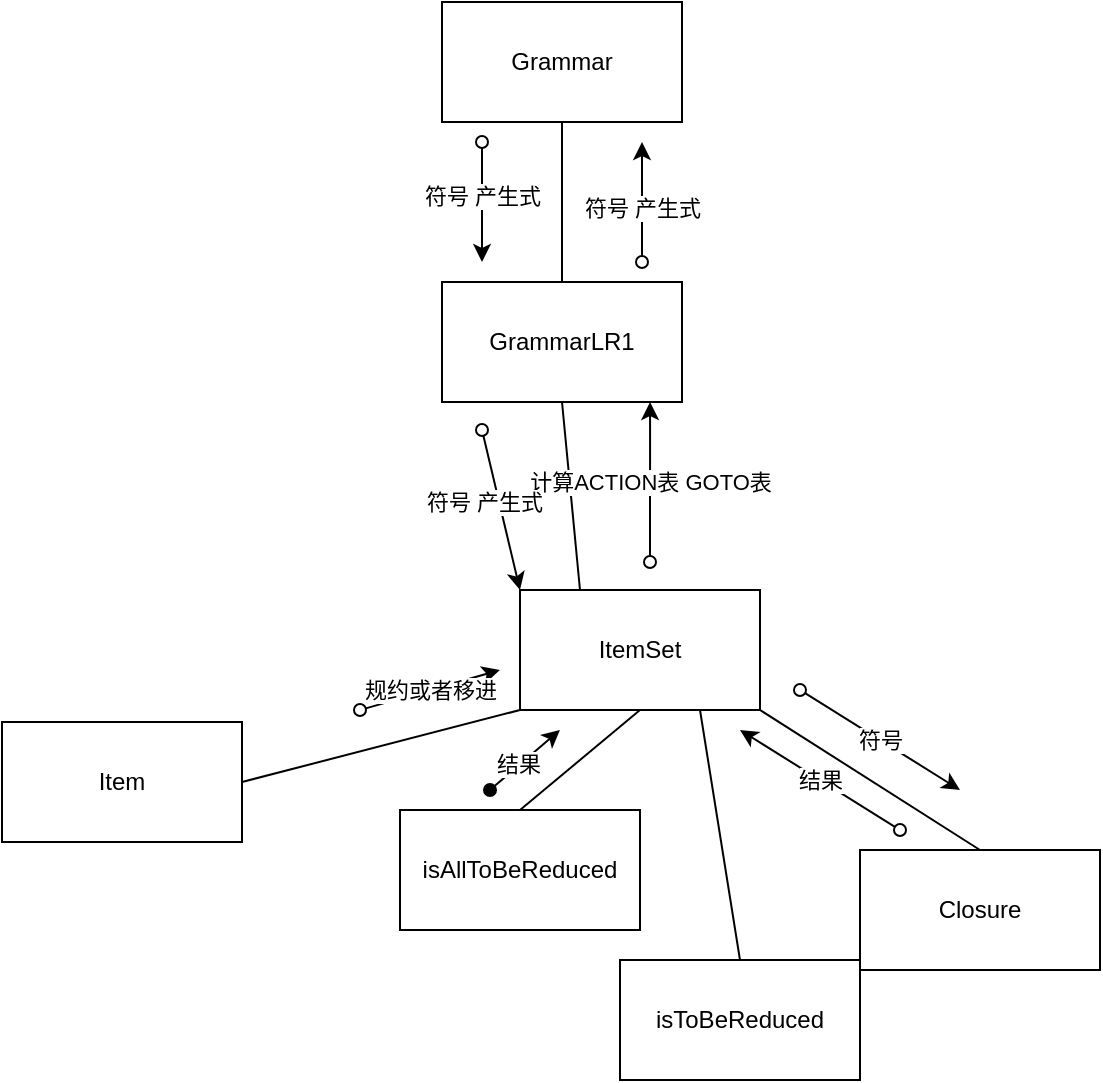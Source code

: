 <mxfile>
    <diagram id="SwnVi8y9SsxhLdi97-zO" name="第 1 页">
        <mxGraphModel dx="663" dy="680" grid="1" gridSize="10" guides="1" tooltips="1" connect="1" arrows="1" fold="1" page="1" pageScale="1" pageWidth="827" pageHeight="1169" math="0" shadow="0">
            <root>
                <mxCell id="0"/>
                <mxCell id="1" parent="0"/>
                <mxCell id="18" style="edgeStyle=none;html=1;exitX=0.5;exitY=1;exitDx=0;exitDy=0;entryX=0.5;entryY=0;entryDx=0;entryDy=0;startArrow=none;startFill=0;endArrow=none;endFill=0;" edge="1" parent="1" source="2" target="3">
                    <mxGeometry relative="1" as="geometry"/>
                </mxCell>
                <mxCell id="2" value="Grammar" style="rounded=0;whiteSpace=wrap;html=1;" vertex="1" parent="1">
                    <mxGeometry x="270" y="60" width="120" height="60" as="geometry"/>
                </mxCell>
                <mxCell id="17" style="edgeStyle=none;html=1;exitX=0.5;exitY=1;exitDx=0;exitDy=0;entryX=0.25;entryY=0;entryDx=0;entryDy=0;startArrow=none;startFill=0;endArrow=none;endFill=0;" edge="1" parent="1" source="3" target="5">
                    <mxGeometry relative="1" as="geometry"/>
                </mxCell>
                <mxCell id="3" value="GrammarLR1" style="rounded=0;whiteSpace=wrap;html=1;" vertex="1" parent="1">
                    <mxGeometry x="270" y="200" width="120" height="60" as="geometry"/>
                </mxCell>
                <mxCell id="4" value="Item" style="rounded=0;whiteSpace=wrap;html=1;" vertex="1" parent="1">
                    <mxGeometry x="50" y="420" width="120" height="60" as="geometry"/>
                </mxCell>
                <mxCell id="10" value="计算ACTION表 GOTO表" style="edgeStyle=none;html=1;entryX=0.867;entryY=1;entryDx=0;entryDy=0;entryPerimeter=0;startArrow=oval;startFill=0;" edge="1" parent="1" target="3">
                    <mxGeometry relative="1" as="geometry">
                        <mxPoint x="374" y="340" as="sourcePoint"/>
                    </mxGeometry>
                </mxCell>
                <mxCell id="16" style="edgeStyle=none;html=1;exitX=0;exitY=1;exitDx=0;exitDy=0;entryX=1;entryY=0.5;entryDx=0;entryDy=0;startArrow=none;startFill=0;endArrow=none;endFill=0;" edge="1" parent="1" source="5" target="4">
                    <mxGeometry relative="1" as="geometry"/>
                </mxCell>
                <mxCell id="25" style="edgeStyle=none;html=1;exitX=1;exitY=1;exitDx=0;exitDy=0;entryX=0.5;entryY=0;entryDx=0;entryDy=0;startArrow=none;startFill=0;endArrow=none;endFill=0;" edge="1" parent="1" source="5" target="24">
                    <mxGeometry relative="1" as="geometry"/>
                </mxCell>
                <mxCell id="27" style="edgeStyle=none;html=1;entryX=0.5;entryY=0;entryDx=0;entryDy=0;startArrow=none;startFill=0;endArrow=none;endFill=0;" edge="1" parent="1" target="26">
                    <mxGeometry relative="1" as="geometry">
                        <mxPoint x="399" y="414" as="sourcePoint"/>
                    </mxGeometry>
                </mxCell>
                <mxCell id="29" style="edgeStyle=none;html=1;exitX=0.5;exitY=1;exitDx=0;exitDy=0;entryX=0.5;entryY=0;entryDx=0;entryDy=0;startArrow=none;startFill=0;endArrow=none;endFill=0;" edge="1" parent="1" source="5" target="28">
                    <mxGeometry relative="1" as="geometry"/>
                </mxCell>
                <mxCell id="5" value="ItemSet" style="rounded=0;whiteSpace=wrap;html=1;" vertex="1" parent="1">
                    <mxGeometry x="309" y="354" width="120" height="60" as="geometry"/>
                </mxCell>
                <mxCell id="12" value="" style="endArrow=classic;html=1;endFill=1;startArrow=oval;startFill=0;" edge="1" parent="1">
                    <mxGeometry width="50" height="50" relative="1" as="geometry">
                        <mxPoint x="290" y="274" as="sourcePoint"/>
                        <mxPoint x="309" y="354" as="targetPoint"/>
                    </mxGeometry>
                </mxCell>
                <mxCell id="13" value="符号 产生式" style="edgeLabel;html=1;align=center;verticalAlign=middle;resizable=0;points=[];" vertex="1" connectable="0" parent="12">
                    <mxGeometry x="-0.1" relative="1" as="geometry">
                        <mxPoint x="-8" as="offset"/>
                    </mxGeometry>
                </mxCell>
                <mxCell id="19" value="" style="endArrow=classic;html=1;endFill=1;startArrow=oval;startFill=0;" edge="1" parent="1">
                    <mxGeometry width="50" height="50" relative="1" as="geometry">
                        <mxPoint x="370" y="190" as="sourcePoint"/>
                        <mxPoint x="370" y="130" as="targetPoint"/>
                    </mxGeometry>
                </mxCell>
                <mxCell id="20" value="符号 产生式" style="edgeLabel;html=1;align=center;verticalAlign=middle;resizable=0;points=[];" vertex="1" connectable="0" parent="19">
                    <mxGeometry x="-0.1" relative="1" as="geometry">
                        <mxPoint as="offset"/>
                    </mxGeometry>
                </mxCell>
                <mxCell id="21" value="" style="endArrow=classic;html=1;endFill=1;startArrow=oval;startFill=0;" edge="1" parent="1">
                    <mxGeometry width="50" height="50" relative="1" as="geometry">
                        <mxPoint x="290" y="130" as="sourcePoint"/>
                        <mxPoint x="290" y="190" as="targetPoint"/>
                    </mxGeometry>
                </mxCell>
                <mxCell id="22" value="符号 产生式" style="edgeLabel;html=1;align=center;verticalAlign=middle;resizable=0;points=[];" vertex="1" connectable="0" parent="21">
                    <mxGeometry x="-0.1" relative="1" as="geometry">
                        <mxPoint as="offset"/>
                    </mxGeometry>
                </mxCell>
                <mxCell id="24" value="Closure" style="rounded=0;whiteSpace=wrap;html=1;" vertex="1" parent="1">
                    <mxGeometry x="479" y="484" width="120" height="60" as="geometry"/>
                </mxCell>
                <mxCell id="26" value="isToBeReduced" style="rounded=0;whiteSpace=wrap;html=1;" vertex="1" parent="1">
                    <mxGeometry x="359" y="539" width="120" height="60" as="geometry"/>
                </mxCell>
                <mxCell id="28" value="isAllToBeReduced" style="rounded=0;whiteSpace=wrap;html=1;" vertex="1" parent="1">
                    <mxGeometry x="249" y="464" width="120" height="60" as="geometry"/>
                </mxCell>
                <mxCell id="30" style="edgeStyle=none;html=1;exitX=0.5;exitY=1;exitDx=0;exitDy=0;entryX=0.75;entryY=1;entryDx=0;entryDy=0;startArrow=none;startFill=0;endArrow=none;endFill=0;" edge="1" parent="1" source="5" target="5">
                    <mxGeometry relative="1" as="geometry"/>
                </mxCell>
                <mxCell id="32" value="规约或者移进" style="endArrow=classic;html=1;endFill=1;startArrow=oval;startFill=0;" edge="1" parent="1">
                    <mxGeometry width="50" height="50" relative="1" as="geometry">
                        <mxPoint x="229" y="414" as="sourcePoint"/>
                        <mxPoint x="299" y="394" as="targetPoint"/>
                    </mxGeometry>
                </mxCell>
                <mxCell id="33" value="" style="endArrow=classic;html=1;endFill=1;startArrow=oval;startFill=1;" edge="1" parent="1">
                    <mxGeometry width="50" height="50" relative="1" as="geometry">
                        <mxPoint x="294" y="454" as="sourcePoint"/>
                        <mxPoint x="329" y="424" as="targetPoint"/>
                    </mxGeometry>
                </mxCell>
                <mxCell id="37" value="结果" style="edgeLabel;html=1;align=center;verticalAlign=middle;resizable=0;points=[];" vertex="1" connectable="0" parent="33">
                    <mxGeometry x="-0.143" y="2" relative="1" as="geometry">
                        <mxPoint y="1" as="offset"/>
                    </mxGeometry>
                </mxCell>
                <mxCell id="34" value="符号" style="endArrow=classic;html=1;endFill=1;startArrow=oval;startFill=0;" edge="1" parent="1">
                    <mxGeometry width="50" height="50" relative="1" as="geometry">
                        <mxPoint x="449" y="404" as="sourcePoint"/>
                        <mxPoint x="529" y="454" as="targetPoint"/>
                        <Array as="points"/>
                    </mxGeometry>
                </mxCell>
                <mxCell id="35" value="结果" style="endArrow=classic;html=1;endFill=1;startArrow=oval;startFill=0;" edge="1" parent="1">
                    <mxGeometry width="50" height="50" relative="1" as="geometry">
                        <mxPoint x="499" y="474" as="sourcePoint"/>
                        <mxPoint x="419" y="424" as="targetPoint"/>
                    </mxGeometry>
                </mxCell>
            </root>
        </mxGraphModel>
    </diagram>
</mxfile>